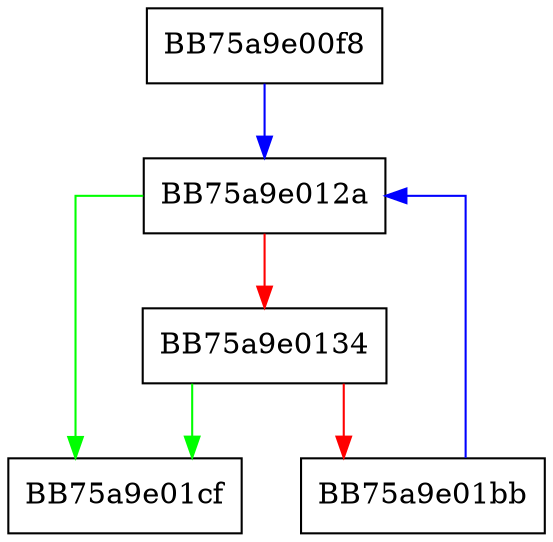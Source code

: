 digraph _set_all_models_on_gpu {
  node [shape="box"];
  graph [splines=ortho];
  BB75a9e00f8 -> BB75a9e012a [color="blue"];
  BB75a9e012a -> BB75a9e01cf [color="green"];
  BB75a9e012a -> BB75a9e0134 [color="red"];
  BB75a9e0134 -> BB75a9e01cf [color="green"];
  BB75a9e0134 -> BB75a9e01bb [color="red"];
  BB75a9e01bb -> BB75a9e012a [color="blue"];
}